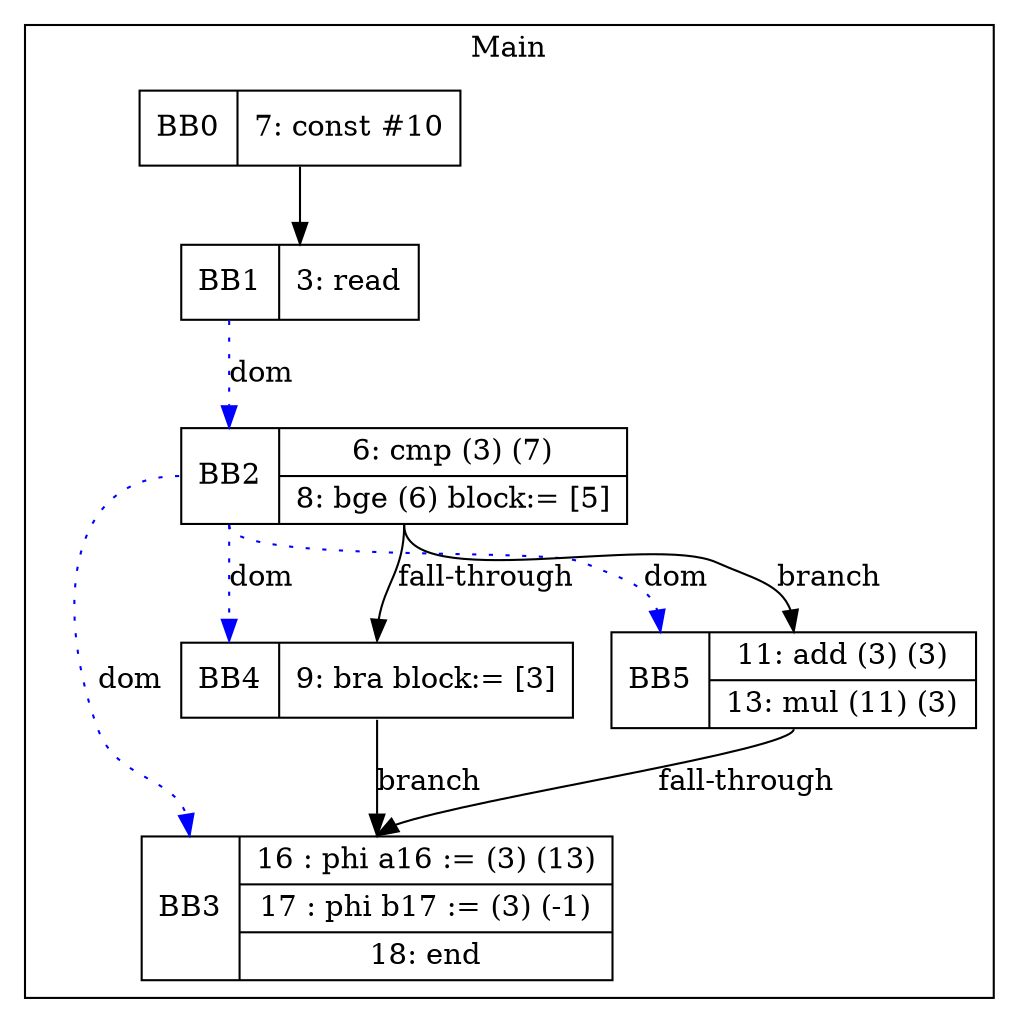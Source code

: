 digraph G {
node [shape=record];
subgraph cluster_main{
label = "Main";
BB0 [shape=record, label="<b>BB0|{7: const #10}"];
BB1 [shape=record, label="<b>BB1|{3: read}"];
BB2 [shape=record, label="<b>BB2|{6: cmp (3) (7)|8: bge (6) block:= [5]}"];
BB3 [shape=record, label="<b>BB3|{16 : phi a16 := (3) (13)|17 : phi b17 := (3) (-1)|18: end}"];
BB4 [shape=record, label="<b>BB4|{9: bra block:= [3]}"];
BB5 [shape=record, label="<b>BB5|{11: add (3) (3)|13: mul (11) (3)}"];
}
BB0:s -> BB1:n ;
BB2:b -> BB3:b [color=blue, style=dotted, label="dom"];
BB2:b -> BB4:b [color=blue, style=dotted, label="dom"];
BB1:b -> BB2:b [color=blue, style=dotted, label="dom"];
BB2:b -> BB5:b [color=blue, style=dotted, label="dom"];
BB2:s -> BB5:n [label="branch"];
BB4:s -> BB3:n [label="branch"];
BB5:s -> BB3:n [label="fall-through"];
BB2:s -> BB4:n [label="fall-through"];
}
